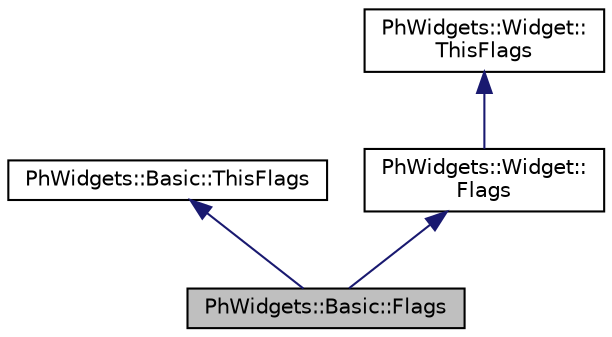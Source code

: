 digraph "PhWidgets::Basic::Flags"
{
  edge [fontname="Helvetica",fontsize="10",labelfontname="Helvetica",labelfontsize="10"];
  node [fontname="Helvetica",fontsize="10",shape=record];
  Node4 [label="PhWidgets::Basic::Flags",height=0.2,width=0.4,color="black", fillcolor="grey75", style="filled", fontcolor="black"];
  Node5 -> Node4 [dir="back",color="midnightblue",fontsize="10",style="solid",fontname="Helvetica"];
  Node5 [label="PhWidgets::Basic::ThisFlags",height=0.2,width=0.4,color="black", fillcolor="white", style="filled",URL="$struct_ph_widgets_1_1_basic_1_1_this_flags.html"];
  Node6 -> Node4 [dir="back",color="midnightblue",fontsize="10",style="solid",fontname="Helvetica"];
  Node6 [label="PhWidgets::Widget::\lFlags",height=0.2,width=0.4,color="black", fillcolor="white", style="filled",URL="$struct_ph_widgets_1_1_widget_1_1_flags.html"];
  Node7 -> Node6 [dir="back",color="midnightblue",fontsize="10",style="solid",fontname="Helvetica"];
  Node7 [label="PhWidgets::Widget::\lThisFlags",height=0.2,width=0.4,color="black", fillcolor="white", style="filled",URL="$struct_ph_widgets_1_1_widget_1_1_this_flags.html"];
}
